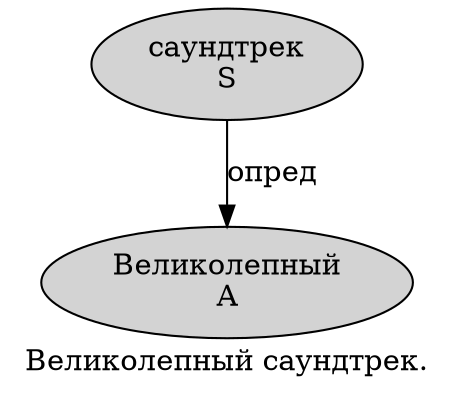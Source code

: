 digraph SENTENCE_1765 {
	graph [label="Великолепный саундтрек."]
	node [style=filled]
		0 [label="Великолепный
A" color="" fillcolor=lightgray penwidth=1 shape=ellipse]
		1 [label="саундтрек
S" color="" fillcolor=lightgray penwidth=1 shape=ellipse]
			1 -> 0 [label="опред"]
}